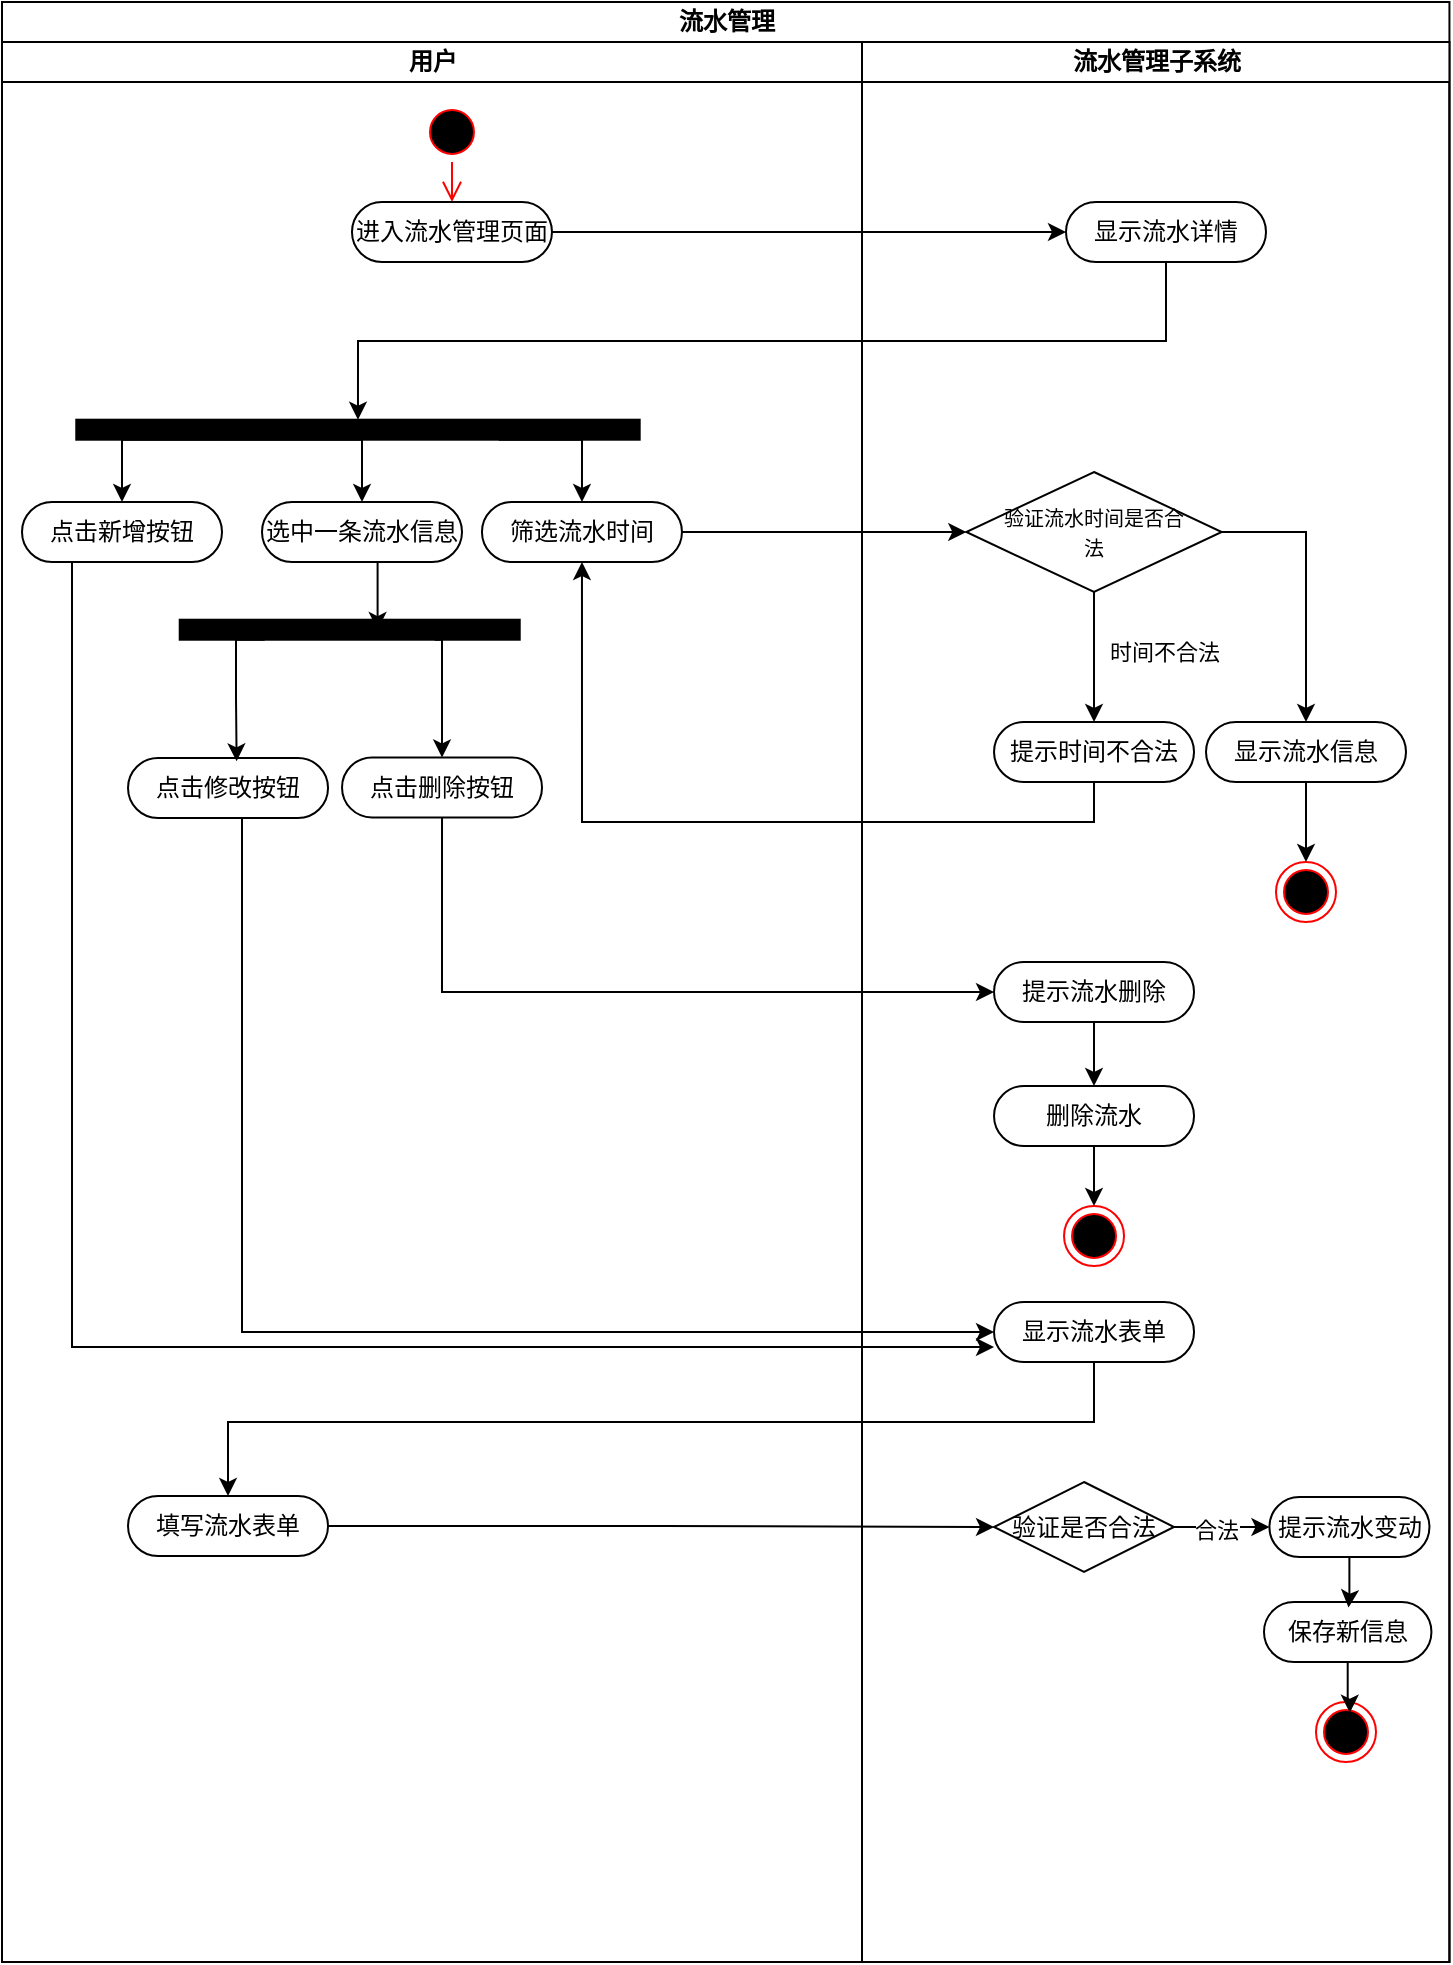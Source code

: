 <mxfile version="22.1.18" type="github">
  <diagram id="prtHgNgQTEPvFCAcTncT" name="Page-1">
    <mxGraphModel dx="2010" dy="1029" grid="1" gridSize="10" guides="1" tooltips="1" connect="1" arrows="1" fold="1" page="1" pageScale="1" pageWidth="827" pageHeight="1169" math="0" shadow="0">
      <root>
        <mxCell id="0" />
        <mxCell id="1" parent="0" />
        <mxCell id="LesqCqWZ4XYTkDxak_rp-1" value="流水管理" style="swimlane;childLayout=stackLayout;resizeParent=1;resizeParentMax=0;startSize=20;html=1;" vertex="1" parent="1">
          <mxGeometry x="140.0" y="170" width="723.72" height="980" as="geometry" />
        </mxCell>
        <mxCell id="LesqCqWZ4XYTkDxak_rp-59" style="edgeStyle=orthogonalEdgeStyle;rounded=0;orthogonalLoop=1;jettySize=auto;html=1;exitX=1;exitY=0.5;exitDx=0;exitDy=0;" edge="1" parent="LesqCqWZ4XYTkDxak_rp-1" source="LesqCqWZ4XYTkDxak_rp-50" target="LesqCqWZ4XYTkDxak_rp-54">
          <mxGeometry relative="1" as="geometry" />
        </mxCell>
        <mxCell id="LesqCqWZ4XYTkDxak_rp-61" style="edgeStyle=orthogonalEdgeStyle;rounded=0;orthogonalLoop=1;jettySize=auto;html=1;exitX=0.5;exitY=1;exitDx=0;exitDy=0;entryX=0.5;entryY=1;entryDx=0;entryDy=0;" edge="1" parent="LesqCqWZ4XYTkDxak_rp-1" source="LesqCqWZ4XYTkDxak_rp-54" target="LesqCqWZ4XYTkDxak_rp-52">
          <mxGeometry relative="1" as="geometry" />
        </mxCell>
        <mxCell id="LesqCqWZ4XYTkDxak_rp-64" style="edgeStyle=orthogonalEdgeStyle;rounded=0;orthogonalLoop=1;jettySize=auto;html=1;entryX=0;entryY=0.5;entryDx=0;entryDy=0;" edge="1" parent="LesqCqWZ4XYTkDxak_rp-1" source="LesqCqWZ4XYTkDxak_rp-56" target="LesqCqWZ4XYTkDxak_rp-62">
          <mxGeometry relative="1" as="geometry" />
        </mxCell>
        <mxCell id="LesqCqWZ4XYTkDxak_rp-2" value="用户" style="swimlane;startSize=20;html=1;" vertex="1" parent="LesqCqWZ4XYTkDxak_rp-1">
          <mxGeometry y="20" width="430" height="960" as="geometry" />
        </mxCell>
        <mxCell id="LesqCqWZ4XYTkDxak_rp-48" value="" style="ellipse;html=1;shape=startState;fillColor=#000000;strokeColor=#ff0000;" vertex="1" parent="LesqCqWZ4XYTkDxak_rp-2">
          <mxGeometry x="209.99" y="30" width="30" height="30" as="geometry" />
        </mxCell>
        <mxCell id="LesqCqWZ4XYTkDxak_rp-49" value="" style="edgeStyle=orthogonalEdgeStyle;html=1;verticalAlign=bottom;endArrow=open;endSize=8;strokeColor=#ff0000;rounded=0;" edge="1" source="LesqCqWZ4XYTkDxak_rp-48" parent="LesqCqWZ4XYTkDxak_rp-2">
          <mxGeometry relative="1" as="geometry">
            <mxPoint x="224.99" y="80" as="targetPoint" />
          </mxGeometry>
        </mxCell>
        <mxCell id="LesqCqWZ4XYTkDxak_rp-50" value="进入流水管理页面" style="rounded=1;whiteSpace=wrap;html=1;shadow=0;comic=0;labelBackgroundColor=none;strokeWidth=1;fontFamily=Verdana;fontSize=12;align=center;arcSize=50;" vertex="1" parent="LesqCqWZ4XYTkDxak_rp-2">
          <mxGeometry x="174.99" y="80" width="100" height="30" as="geometry" />
        </mxCell>
        <mxCell id="LesqCqWZ4XYTkDxak_rp-71" style="edgeStyle=orthogonalEdgeStyle;rounded=0;orthogonalLoop=1;jettySize=auto;html=1;exitX=0.25;exitY=0;exitDx=0;exitDy=0;entryX=0.5;entryY=0;entryDx=0;entryDy=0;" edge="1" parent="LesqCqWZ4XYTkDxak_rp-2" source="LesqCqWZ4XYTkDxak_rp-52" target="LesqCqWZ4XYTkDxak_rp-56">
          <mxGeometry relative="1" as="geometry">
            <Array as="points">
              <mxPoint x="290" y="199" />
            </Array>
          </mxGeometry>
        </mxCell>
        <mxCell id="LesqCqWZ4XYTkDxak_rp-81" style="edgeStyle=orthogonalEdgeStyle;rounded=0;orthogonalLoop=1;jettySize=auto;html=1;exitX=0.75;exitY=0;exitDx=0;exitDy=0;entryX=0.5;entryY=0;entryDx=0;entryDy=0;" edge="1" parent="LesqCqWZ4XYTkDxak_rp-2" source="LesqCqWZ4XYTkDxak_rp-52" target="LesqCqWZ4XYTkDxak_rp-80">
          <mxGeometry relative="1" as="geometry">
            <Array as="points">
              <mxPoint x="180" y="199" />
            </Array>
          </mxGeometry>
        </mxCell>
        <mxCell id="LesqCqWZ4XYTkDxak_rp-123" style="edgeStyle=orthogonalEdgeStyle;rounded=0;orthogonalLoop=1;jettySize=auto;html=1;exitX=0.75;exitY=0;exitDx=0;exitDy=0;entryX=0.5;entryY=0;entryDx=0;entryDy=0;" edge="1" parent="LesqCqWZ4XYTkDxak_rp-2" source="LesqCqWZ4XYTkDxak_rp-52" target="LesqCqWZ4XYTkDxak_rp-122">
          <mxGeometry relative="1" as="geometry">
            <Array as="points">
              <mxPoint x="60" y="199" />
            </Array>
          </mxGeometry>
        </mxCell>
        <mxCell id="LesqCqWZ4XYTkDxak_rp-52" value="" style="whiteSpace=wrap;html=1;rounded=0;shadow=0;comic=0;labelBackgroundColor=none;strokeWidth=1;fillColor=#000000;fontFamily=Verdana;fontSize=12;align=center;rotation=90;direction=south;" vertex="1" parent="LesqCqWZ4XYTkDxak_rp-2">
          <mxGeometry x="172.99" y="53" width="10" height="281.71" as="geometry" />
        </mxCell>
        <mxCell id="LesqCqWZ4XYTkDxak_rp-56" value="筛选流水时间" style="rounded=1;whiteSpace=wrap;html=1;shadow=0;comic=0;labelBackgroundColor=none;strokeWidth=1;fontFamily=Verdana;fontSize=12;align=center;arcSize=50;" vertex="1" parent="LesqCqWZ4XYTkDxak_rp-2">
          <mxGeometry x="239.98" y="230" width="100" height="30" as="geometry" />
        </mxCell>
        <mxCell id="LesqCqWZ4XYTkDxak_rp-80" value="选中一条流水信息" style="rounded=1;whiteSpace=wrap;html=1;shadow=0;comic=0;labelBackgroundColor=none;strokeWidth=1;fontFamily=Verdana;fontSize=12;align=center;arcSize=50;" vertex="1" parent="LesqCqWZ4XYTkDxak_rp-2">
          <mxGeometry x="130.0" y="230.0" width="100" height="30" as="geometry" />
        </mxCell>
        <mxCell id="LesqCqWZ4XYTkDxak_rp-93" style="edgeStyle=orthogonalEdgeStyle;rounded=0;orthogonalLoop=1;jettySize=auto;html=1;exitX=0.25;exitY=0;exitDx=0;exitDy=0;entryX=0.5;entryY=0;entryDx=0;entryDy=0;" edge="1" parent="LesqCqWZ4XYTkDxak_rp-2" source="LesqCqWZ4XYTkDxak_rp-86" target="LesqCqWZ4XYTkDxak_rp-90">
          <mxGeometry relative="1" as="geometry">
            <Array as="points">
              <mxPoint x="220" y="299" />
            </Array>
          </mxGeometry>
        </mxCell>
        <mxCell id="LesqCqWZ4XYTkDxak_rp-86" value="" style="whiteSpace=wrap;html=1;rounded=0;shadow=0;comic=0;labelBackgroundColor=none;strokeWidth=1;fillColor=#000000;fontFamily=Verdana;fontSize=12;align=center;rotation=90;direction=south;" vertex="1" parent="LesqCqWZ4XYTkDxak_rp-2">
          <mxGeometry x="168.86" y="208.86" width="10" height="170" as="geometry" />
        </mxCell>
        <mxCell id="LesqCqWZ4XYTkDxak_rp-88" style="edgeStyle=orthogonalEdgeStyle;rounded=0;orthogonalLoop=1;jettySize=auto;html=1;exitX=0.5;exitY=1;exitDx=0;exitDy=0;entryX=0.418;entryY=0.481;entryDx=0;entryDy=0;entryPerimeter=0;" edge="1" parent="LesqCqWZ4XYTkDxak_rp-2" source="LesqCqWZ4XYTkDxak_rp-80" target="LesqCqWZ4XYTkDxak_rp-86">
          <mxGeometry relative="1" as="geometry" />
        </mxCell>
        <mxCell id="LesqCqWZ4XYTkDxak_rp-90" value="点击删除按钮" style="rounded=1;whiteSpace=wrap;html=1;shadow=0;comic=0;labelBackgroundColor=none;strokeWidth=1;fontFamily=Verdana;fontSize=12;align=center;arcSize=50;" vertex="1" parent="LesqCqWZ4XYTkDxak_rp-2">
          <mxGeometry x="170.01" y="357.71" width="100" height="30" as="geometry" />
        </mxCell>
        <mxCell id="LesqCqWZ4XYTkDxak_rp-91" value="点击修改按钮" style="rounded=1;whiteSpace=wrap;html=1;shadow=0;comic=0;labelBackgroundColor=none;strokeWidth=1;fontFamily=Verdana;fontSize=12;align=center;arcSize=50;" vertex="1" parent="LesqCqWZ4XYTkDxak_rp-2">
          <mxGeometry x="63.01" y="358.0" width="100" height="30" as="geometry" />
        </mxCell>
        <mxCell id="LesqCqWZ4XYTkDxak_rp-102" value="填写流水表单" style="rounded=1;whiteSpace=wrap;html=1;shadow=0;comic=0;labelBackgroundColor=none;strokeWidth=1;fontFamily=Verdana;fontSize=12;align=center;arcSize=50;" vertex="1" parent="LesqCqWZ4XYTkDxak_rp-2">
          <mxGeometry x="63.01" y="727" width="100" height="30" as="geometry" />
        </mxCell>
        <mxCell id="LesqCqWZ4XYTkDxak_rp-122" value="点击新增按钮" style="rounded=1;whiteSpace=wrap;html=1;shadow=0;comic=0;labelBackgroundColor=none;strokeWidth=1;fontFamily=Verdana;fontSize=12;align=center;arcSize=50;" vertex="1" parent="LesqCqWZ4XYTkDxak_rp-2">
          <mxGeometry x="10.0" y="230.0" width="100" height="30" as="geometry" />
        </mxCell>
        <mxCell id="LesqCqWZ4XYTkDxak_rp-124" style="edgeStyle=orthogonalEdgeStyle;rounded=0;orthogonalLoop=1;jettySize=auto;html=1;exitX=0.75;exitY=0;exitDx=0;exitDy=0;entryX=0.543;entryY=0.056;entryDx=0;entryDy=0;entryPerimeter=0;" edge="1" parent="LesqCqWZ4XYTkDxak_rp-2" source="LesqCqWZ4XYTkDxak_rp-86" target="LesqCqWZ4XYTkDxak_rp-91">
          <mxGeometry relative="1" as="geometry">
            <Array as="points">
              <mxPoint x="117" y="299" />
              <mxPoint x="117" y="328" />
              <mxPoint x="117" y="328" />
            </Array>
          </mxGeometry>
        </mxCell>
        <mxCell id="LesqCqWZ4XYTkDxak_rp-3" value="流水管理子系统" style="swimlane;startSize=20;html=1;" vertex="1" parent="LesqCqWZ4XYTkDxak_rp-1">
          <mxGeometry x="430" y="20" width="293.72" height="960" as="geometry" />
        </mxCell>
        <mxCell id="LesqCqWZ4XYTkDxak_rp-54" value="显示流水详情" style="rounded=1;whiteSpace=wrap;html=1;shadow=0;comic=0;labelBackgroundColor=none;strokeWidth=1;fontFamily=Verdana;fontSize=12;align=center;arcSize=50;" vertex="1" parent="LesqCqWZ4XYTkDxak_rp-3">
          <mxGeometry x="102.0" y="80" width="100" height="30" as="geometry" />
        </mxCell>
        <mxCell id="LesqCqWZ4XYTkDxak_rp-69" style="edgeStyle=orthogonalEdgeStyle;rounded=0;orthogonalLoop=1;jettySize=auto;html=1;exitX=1;exitY=0.5;exitDx=0;exitDy=0;entryX=0.5;entryY=0;entryDx=0;entryDy=0;" edge="1" parent="LesqCqWZ4XYTkDxak_rp-3" source="LesqCqWZ4XYTkDxak_rp-62" target="LesqCqWZ4XYTkDxak_rp-65">
          <mxGeometry relative="1" as="geometry" />
        </mxCell>
        <mxCell id="LesqCqWZ4XYTkDxak_rp-83" style="edgeStyle=orthogonalEdgeStyle;rounded=0;orthogonalLoop=1;jettySize=auto;html=1;exitX=0.5;exitY=1;exitDx=0;exitDy=0;entryX=0.5;entryY=0;entryDx=0;entryDy=0;" edge="1" parent="LesqCqWZ4XYTkDxak_rp-3" source="LesqCqWZ4XYTkDxak_rp-62" target="LesqCqWZ4XYTkDxak_rp-74">
          <mxGeometry relative="1" as="geometry" />
        </mxCell>
        <mxCell id="LesqCqWZ4XYTkDxak_rp-62" value="&lt;font style=&quot;font-size: 10px;&quot;&gt;验证流水时间是否合&lt;br&gt;法&lt;/font&gt;" style="rhombus;whiteSpace=wrap;html=1;" vertex="1" parent="LesqCqWZ4XYTkDxak_rp-3">
          <mxGeometry x="52.15" y="215" width="127.71" height="60" as="geometry" />
        </mxCell>
        <mxCell id="LesqCqWZ4XYTkDxak_rp-73" style="edgeStyle=orthogonalEdgeStyle;rounded=0;orthogonalLoop=1;jettySize=auto;html=1;" edge="1" parent="LesqCqWZ4XYTkDxak_rp-3" source="LesqCqWZ4XYTkDxak_rp-65" target="LesqCqWZ4XYTkDxak_rp-72">
          <mxGeometry relative="1" as="geometry" />
        </mxCell>
        <mxCell id="LesqCqWZ4XYTkDxak_rp-65" value="显示流水信息" style="rounded=1;whiteSpace=wrap;html=1;shadow=0;comic=0;labelBackgroundColor=none;strokeWidth=1;fontFamily=Verdana;fontSize=12;align=center;arcSize=50;" vertex="1" parent="LesqCqWZ4XYTkDxak_rp-3">
          <mxGeometry x="172.0" y="340" width="100" height="30" as="geometry" />
        </mxCell>
        <mxCell id="LesqCqWZ4XYTkDxak_rp-72" value="" style="ellipse;html=1;shape=endState;fillColor=#000000;strokeColor=#ff0000;" vertex="1" parent="LesqCqWZ4XYTkDxak_rp-3">
          <mxGeometry x="207.0" y="410" width="30" height="30" as="geometry" />
        </mxCell>
        <mxCell id="LesqCqWZ4XYTkDxak_rp-74" value="提示时间不合法" style="rounded=1;whiteSpace=wrap;html=1;shadow=0;comic=0;labelBackgroundColor=none;strokeWidth=1;fontFamily=Verdana;fontSize=12;align=center;arcSize=50;" vertex="1" parent="LesqCqWZ4XYTkDxak_rp-3">
          <mxGeometry x="66.01" y="340" width="100" height="30" as="geometry" />
        </mxCell>
        <mxCell id="LesqCqWZ4XYTkDxak_rp-76" value="时间不合法" style="edgeLabel;html=1;align=center;verticalAlign=middle;resizable=0;points=[];" connectable="0" vertex="1" parent="LesqCqWZ4XYTkDxak_rp-3">
          <mxGeometry x="102.003" y="310.001" as="geometry">
            <mxPoint x="49" y="-5" as="offset" />
          </mxGeometry>
        </mxCell>
        <mxCell id="LesqCqWZ4XYTkDxak_rp-97" style="edgeStyle=orthogonalEdgeStyle;rounded=0;orthogonalLoop=1;jettySize=auto;html=1;exitX=0.5;exitY=1;exitDx=0;exitDy=0;" edge="1" parent="LesqCqWZ4XYTkDxak_rp-3" source="LesqCqWZ4XYTkDxak_rp-94" target="LesqCqWZ4XYTkDxak_rp-96">
          <mxGeometry relative="1" as="geometry" />
        </mxCell>
        <mxCell id="LesqCqWZ4XYTkDxak_rp-94" value="提示流水删除" style="rounded=1;whiteSpace=wrap;html=1;shadow=0;comic=0;labelBackgroundColor=none;strokeWidth=1;fontFamily=Verdana;fontSize=12;align=center;arcSize=50;" vertex="1" parent="LesqCqWZ4XYTkDxak_rp-3">
          <mxGeometry x="66.01" y="460" width="100" height="30" as="geometry" />
        </mxCell>
        <mxCell id="LesqCqWZ4XYTkDxak_rp-99" style="edgeStyle=orthogonalEdgeStyle;rounded=0;orthogonalLoop=1;jettySize=auto;html=1;exitX=0.5;exitY=1;exitDx=0;exitDy=0;" edge="1" parent="LesqCqWZ4XYTkDxak_rp-3" source="LesqCqWZ4XYTkDxak_rp-96" target="LesqCqWZ4XYTkDxak_rp-98">
          <mxGeometry relative="1" as="geometry" />
        </mxCell>
        <mxCell id="LesqCqWZ4XYTkDxak_rp-96" value="删除流水" style="rounded=1;whiteSpace=wrap;html=1;shadow=0;comic=0;labelBackgroundColor=none;strokeWidth=1;fontFamily=Verdana;fontSize=12;align=center;arcSize=50;" vertex="1" parent="LesqCqWZ4XYTkDxak_rp-3">
          <mxGeometry x="66.01" y="522" width="100" height="30" as="geometry" />
        </mxCell>
        <mxCell id="LesqCqWZ4XYTkDxak_rp-98" value="" style="ellipse;html=1;shape=endState;fillColor=#000000;strokeColor=#ff0000;" vertex="1" parent="LesqCqWZ4XYTkDxak_rp-3">
          <mxGeometry x="101.01" y="582" width="30" height="30" as="geometry" />
        </mxCell>
        <mxCell id="LesqCqWZ4XYTkDxak_rp-100" value="显示流水表单" style="rounded=1;whiteSpace=wrap;html=1;shadow=0;comic=0;labelBackgroundColor=none;strokeWidth=1;fontFamily=Verdana;fontSize=12;align=center;arcSize=50;" vertex="1" parent="LesqCqWZ4XYTkDxak_rp-3">
          <mxGeometry x="66.01" y="630" width="100" height="30" as="geometry" />
        </mxCell>
        <mxCell id="LesqCqWZ4XYTkDxak_rp-109" value="验证是否合法" style="rhombus;whiteSpace=wrap;html=1;" vertex="1" parent="LesqCqWZ4XYTkDxak_rp-3">
          <mxGeometry x="66.01" y="720" width="90" height="45" as="geometry" />
        </mxCell>
        <mxCell id="LesqCqWZ4XYTkDxak_rp-110" value="提示流水变动" style="rounded=1;whiteSpace=wrap;html=1;shadow=0;comic=0;labelBackgroundColor=none;strokeWidth=1;fontFamily=Verdana;fontSize=12;align=center;arcSize=50;" vertex="1" parent="LesqCqWZ4XYTkDxak_rp-3">
          <mxGeometry x="203.72" y="727.5" width="80" height="30" as="geometry" />
        </mxCell>
        <mxCell id="LesqCqWZ4XYTkDxak_rp-111" style="edgeStyle=orthogonalEdgeStyle;rounded=0;orthogonalLoop=1;jettySize=auto;html=1;entryX=0;entryY=0.5;entryDx=0;entryDy=0;exitX=1;exitY=0.5;exitDx=0;exitDy=0;" edge="1" parent="LesqCqWZ4XYTkDxak_rp-3" source="LesqCqWZ4XYTkDxak_rp-109" target="LesqCqWZ4XYTkDxak_rp-110">
          <mxGeometry relative="1" as="geometry">
            <mxPoint x="370.72" y="741.849" as="targetPoint" />
            <mxPoint x="323.72" y="742.5" as="sourcePoint" />
          </mxGeometry>
        </mxCell>
        <mxCell id="LesqCqWZ4XYTkDxak_rp-112" value="合法" style="edgeLabel;html=1;align=center;verticalAlign=middle;resizable=0;points=[];" vertex="1" connectable="0" parent="LesqCqWZ4XYTkDxak_rp-111">
          <mxGeometry x="-0.15" y="-1" relative="1" as="geometry">
            <mxPoint as="offset" />
          </mxGeometry>
        </mxCell>
        <mxCell id="LesqCqWZ4XYTkDxak_rp-118" value="保存新信息" style="rounded=1;whiteSpace=wrap;html=1;shadow=0;comic=0;labelBackgroundColor=none;strokeWidth=1;fontFamily=Verdana;fontSize=12;align=center;arcSize=50;" vertex="1" parent="LesqCqWZ4XYTkDxak_rp-3">
          <mxGeometry x="201" y="780" width="83.72" height="30" as="geometry" />
        </mxCell>
        <mxCell id="LesqCqWZ4XYTkDxak_rp-119" style="edgeStyle=orthogonalEdgeStyle;rounded=0;orthogonalLoop=1;jettySize=auto;html=1;entryX=0.505;entryY=0.093;entryDx=0;entryDy=0;entryPerimeter=0;" edge="1" parent="LesqCqWZ4XYTkDxak_rp-3" source="LesqCqWZ4XYTkDxak_rp-110" target="LesqCqWZ4XYTkDxak_rp-118">
          <mxGeometry relative="1" as="geometry" />
        </mxCell>
        <mxCell id="LesqCqWZ4XYTkDxak_rp-120" value="" style="ellipse;html=1;shape=endState;fillColor=#000000;strokeColor=#ff0000;" vertex="1" parent="LesqCqWZ4XYTkDxak_rp-3">
          <mxGeometry x="227.0" y="830" width="30" height="30" as="geometry" />
        </mxCell>
        <mxCell id="LesqCqWZ4XYTkDxak_rp-121" style="edgeStyle=orthogonalEdgeStyle;rounded=0;orthogonalLoop=1;jettySize=auto;html=1;entryX=0.564;entryY=0.179;entryDx=0;entryDy=0;entryPerimeter=0;" edge="1" parent="LesqCqWZ4XYTkDxak_rp-3" source="LesqCqWZ4XYTkDxak_rp-118" target="LesqCqWZ4XYTkDxak_rp-120">
          <mxGeometry relative="1" as="geometry" />
        </mxCell>
        <mxCell id="LesqCqWZ4XYTkDxak_rp-84" style="edgeStyle=orthogonalEdgeStyle;rounded=0;orthogonalLoop=1;jettySize=auto;html=1;exitX=0.5;exitY=1;exitDx=0;exitDy=0;entryX=0.5;entryY=1;entryDx=0;entryDy=0;" edge="1" parent="LesqCqWZ4XYTkDxak_rp-1" source="LesqCqWZ4XYTkDxak_rp-74" target="LesqCqWZ4XYTkDxak_rp-56">
          <mxGeometry relative="1" as="geometry" />
        </mxCell>
        <mxCell id="LesqCqWZ4XYTkDxak_rp-95" style="edgeStyle=orthogonalEdgeStyle;rounded=0;orthogonalLoop=1;jettySize=auto;html=1;exitX=0.5;exitY=1;exitDx=0;exitDy=0;entryX=0;entryY=0.5;entryDx=0;entryDy=0;" edge="1" parent="LesqCqWZ4XYTkDxak_rp-1" source="LesqCqWZ4XYTkDxak_rp-90" target="LesqCqWZ4XYTkDxak_rp-94">
          <mxGeometry relative="1" as="geometry" />
        </mxCell>
        <mxCell id="LesqCqWZ4XYTkDxak_rp-103" style="edgeStyle=orthogonalEdgeStyle;rounded=0;orthogonalLoop=1;jettySize=auto;html=1;entryX=0.5;entryY=0;entryDx=0;entryDy=0;" edge="1" parent="LesqCqWZ4XYTkDxak_rp-1" source="LesqCqWZ4XYTkDxak_rp-100" target="LesqCqWZ4XYTkDxak_rp-102">
          <mxGeometry relative="1" as="geometry">
            <Array as="points">
              <mxPoint x="546" y="710" />
              <mxPoint x="113" y="710" />
            </Array>
          </mxGeometry>
        </mxCell>
        <mxCell id="LesqCqWZ4XYTkDxak_rp-113" style="edgeStyle=orthogonalEdgeStyle;rounded=0;orthogonalLoop=1;jettySize=auto;html=1;entryX=0;entryY=0.5;entryDx=0;entryDy=0;" edge="1" parent="LesqCqWZ4XYTkDxak_rp-1" source="LesqCqWZ4XYTkDxak_rp-102" target="LesqCqWZ4XYTkDxak_rp-109">
          <mxGeometry relative="1" as="geometry" />
        </mxCell>
        <mxCell id="LesqCqWZ4XYTkDxak_rp-126" style="edgeStyle=orthogonalEdgeStyle;rounded=0;orthogonalLoop=1;jettySize=auto;html=1;entryX=0;entryY=0.5;entryDx=0;entryDy=0;" edge="1" parent="LesqCqWZ4XYTkDxak_rp-1" source="LesqCqWZ4XYTkDxak_rp-91" target="LesqCqWZ4XYTkDxak_rp-100">
          <mxGeometry relative="1" as="geometry">
            <Array as="points">
              <mxPoint x="120" y="665" />
            </Array>
          </mxGeometry>
        </mxCell>
        <mxCell id="LesqCqWZ4XYTkDxak_rp-127" style="edgeStyle=orthogonalEdgeStyle;rounded=0;orthogonalLoop=1;jettySize=auto;html=1;exitX=0.25;exitY=1;exitDx=0;exitDy=0;entryX=0;entryY=0.75;entryDx=0;entryDy=0;" edge="1" parent="LesqCqWZ4XYTkDxak_rp-1" source="LesqCqWZ4XYTkDxak_rp-122" target="LesqCqWZ4XYTkDxak_rp-100">
          <mxGeometry relative="1" as="geometry" />
        </mxCell>
      </root>
    </mxGraphModel>
  </diagram>
</mxfile>
